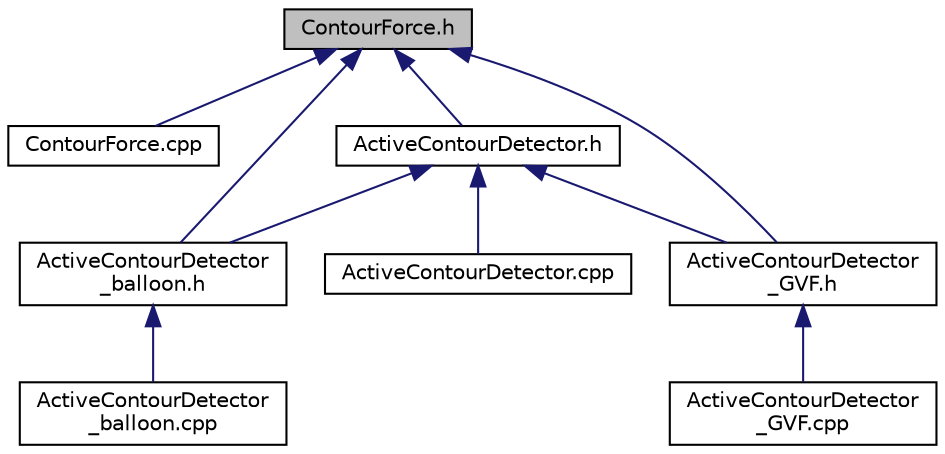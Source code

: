 digraph "ContourForce.h"
{
  edge [fontname="Helvetica",fontsize="10",labelfontname="Helvetica",labelfontsize="10"];
  node [fontname="Helvetica",fontsize="10",shape=record];
  Node1 [label="ContourForce.h",height=0.2,width=0.4,color="black", fillcolor="grey75", style="filled", fontcolor="black"];
  Node1 -> Node2 [dir="back",color="midnightblue",fontsize="10",style="solid",fontname="Helvetica"];
  Node2 [label="ContourForce.cpp",height=0.2,width=0.4,color="black", fillcolor="white", style="filled",URL="$ContourForce_8cpp.html"];
  Node1 -> Node3 [dir="back",color="midnightblue",fontsize="10",style="solid",fontname="Helvetica"];
  Node3 [label="ActiveContourDetector.h",height=0.2,width=0.4,color="black", fillcolor="white", style="filled",URL="$ActiveContourDetector_8h.html"];
  Node3 -> Node4 [dir="back",color="midnightblue",fontsize="10",style="solid",fontname="Helvetica"];
  Node4 [label="ActiveContourDetector.cpp",height=0.2,width=0.4,color="black", fillcolor="white", style="filled",URL="$ActiveContourDetector_8cpp.html"];
  Node3 -> Node5 [dir="back",color="midnightblue",fontsize="10",style="solid",fontname="Helvetica"];
  Node5 [label="ActiveContourDetector\l_balloon.h",height=0.2,width=0.4,color="black", fillcolor="white", style="filled",URL="$ActiveContourDetector__balloon_8h.html"];
  Node5 -> Node6 [dir="back",color="midnightblue",fontsize="10",style="solid",fontname="Helvetica"];
  Node6 [label="ActiveContourDetector\l_balloon.cpp",height=0.2,width=0.4,color="black", fillcolor="white", style="filled",URL="$ActiveContourDetector__balloon_8cpp.html"];
  Node3 -> Node7 [dir="back",color="midnightblue",fontsize="10",style="solid",fontname="Helvetica"];
  Node7 [label="ActiveContourDetector\l_GVF.h",height=0.2,width=0.4,color="black", fillcolor="white", style="filled",URL="$ActiveContourDetector__GVF_8h.html"];
  Node7 -> Node8 [dir="back",color="midnightblue",fontsize="10",style="solid",fontname="Helvetica"];
  Node8 [label="ActiveContourDetector\l_GVF.cpp",height=0.2,width=0.4,color="black", fillcolor="white", style="filled",URL="$ActiveContourDetector__GVF_8cpp.html"];
  Node1 -> Node5 [dir="back",color="midnightblue",fontsize="10",style="solid",fontname="Helvetica"];
  Node1 -> Node7 [dir="back",color="midnightblue",fontsize="10",style="solid",fontname="Helvetica"];
}
